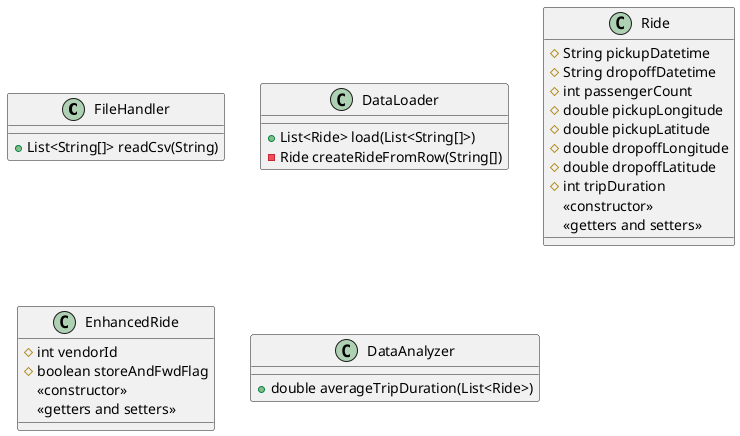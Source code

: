 @startuml
class FileHandler {
+ List<String[]> readCsv(String)
}

class DataLoader {
+ List<Ride> load(List<String[]>)
- Ride createRideFromRow(String[])
}

class Ride {
# String pickupDatetime
# String dropoffDatetime
# int passengerCount
# double pickupLongitude
# double pickupLatitude
# double dropoffLongitude
# double dropoffLatitude
# int tripDuration
<<constructor>>
<<getters and setters>>
}

class EnhancedRide {
# int vendorId
# boolean storeAndFwdFlag
<<constructor>>
<<getters and setters>>
}

class DataAnalyzer {
+ double averageTripDuration(List<Ride>)
}

@enduml